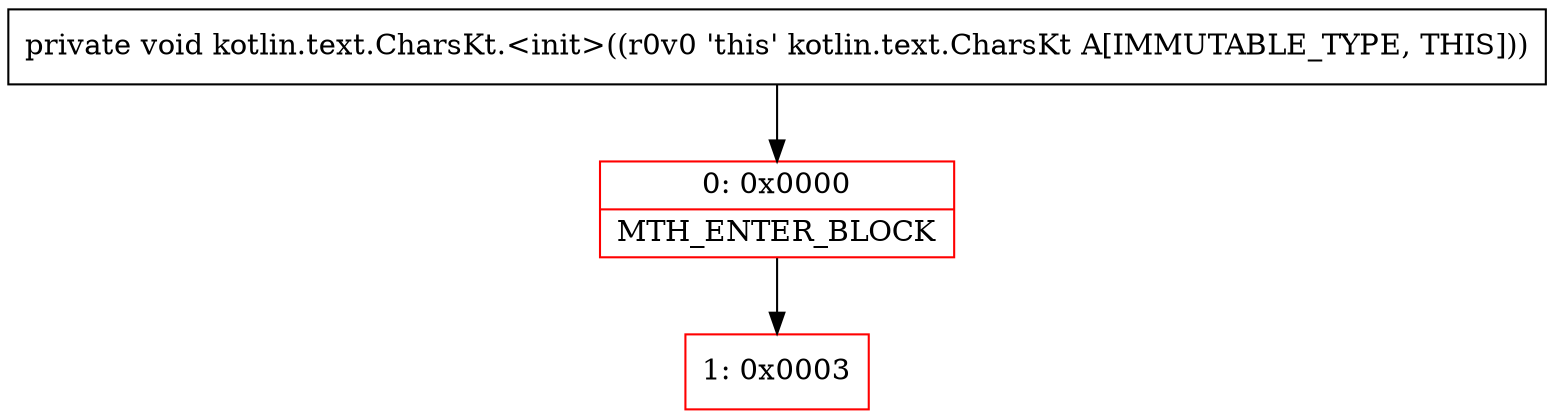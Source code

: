 digraph "CFG forkotlin.text.CharsKt.\<init\>()V" {
subgraph cluster_Region_1140343750 {
label = "R(0)";
node [shape=record,color=blue];
}
Node_0 [shape=record,color=red,label="{0\:\ 0x0000|MTH_ENTER_BLOCK\l}"];
Node_1 [shape=record,color=red,label="{1\:\ 0x0003}"];
MethodNode[shape=record,label="{private void kotlin.text.CharsKt.\<init\>((r0v0 'this' kotlin.text.CharsKt A[IMMUTABLE_TYPE, THIS])) }"];
MethodNode -> Node_0;
Node_0 -> Node_1;
}

